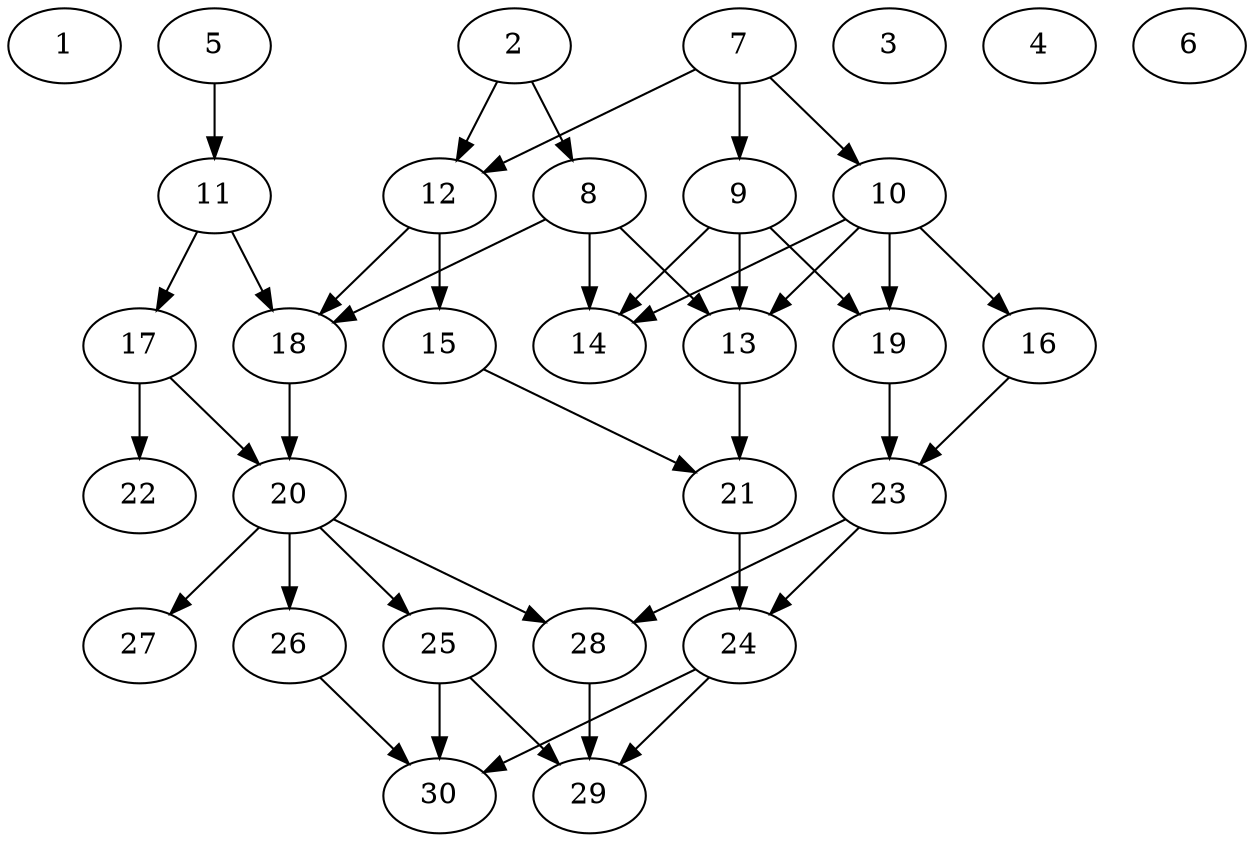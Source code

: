 // DAG automatically generated by daggen at Fri Jul 29 10:40:30 2022
// daggen.exe --dot -n 30 --ccr 0.5 --fat 0.5 --regular 0.5 --density 0.5 -o data\30/random_30_17.gv 
digraph G {
  1 [compute_size="369587243435", trans_size="697303", result_size="0", ram="22511792",alpha="0.02"]
  2 [compute_size="12819302400", trans_size="850498", result_size="1024", ram="32554352",alpha="0.16"]
  2 -> 8 [size ="1024"]
  2 -> 12 [size ="1024"]
  3 [compute_size="1975623680", trans_size="957401", result_size="0", ram="27835616",alpha="0.01"]
  4 [compute_size="782757789696", trans_size="788702", result_size="0", ram="35549696",alpha="0.13"]
  5 [compute_size="156503113728", trans_size="228258", result_size="74752", ram="43384160",alpha="0.09"]
  5 -> 11 [size ="74752"]
  6 [compute_size="8534425600", trans_size="305974", result_size="0", ram="27868880",alpha="0.12"]
  7 [compute_size="782757789696", trans_size="946372", result_size="54272", ram="5364992",alpha="0.13"]
  7 -> 9 [size ="54272"]
  7 -> 10 [size ="54272"]
  7 -> 12 [size ="54272"]
  8 [compute_size="9824153600", trans_size="388613", result_size="1024", ram="4961072",alpha="0.13"]
  8 -> 13 [size ="1024"]
  8 -> 14 [size ="1024"]
  8 -> 18 [size ="1024"]
  9 [compute_size="384565356861", trans_size="548041", result_size="54272", ram="16201136",alpha="0.04"]
  9 -> 13 [size ="54272"]
  9 -> 14 [size ="54272"]
  9 -> 19 [size ="54272"]
  10 [compute_size="618291200", trans_size="707629", result_size="70656", ram="51131504",alpha="0.05"]
  10 -> 13 [size ="70656"]
  10 -> 14 [size ="70656"]
  10 -> 16 [size ="70656"]
  10 -> 19 [size ="70656"]
  11 [compute_size="92814700964", trans_size="689279", result_size="29696", ram="44570576",alpha="0.04"]
  11 -> 17 [size ="29696"]
  11 -> 18 [size ="29696"]
  12 [compute_size="31790432256", trans_size="103356", result_size="70656", ram="40441088",alpha="0.19"]
  12 -> 15 [size ="70656"]
  12 -> 18 [size ="70656"]
  13 [compute_size="137703456768", trans_size="345391", result_size="74752", ram="49289312",alpha="0.19"]
  13 -> 21 [size ="74752"]
  14 [compute_size="1503338496", trans_size="738287", result_size="0", ram="38006480",alpha="0.10"]
  15 [compute_size="4875724800", trans_size="975655", result_size="1024", ram="22610000",alpha="0.17"]
  15 -> 21 [size ="1024"]
  16 [compute_size="7033946112", trans_size="369176", result_size="13312", ram="27865712",alpha="0.00"]
  16 -> 23 [size ="13312"]
  17 [compute_size="368293445632", trans_size="85198", result_size="9216", ram="45372080",alpha="0.04"]
  17 -> 20 [size ="9216"]
  17 -> 22 [size ="9216"]
  18 [compute_size="6799638528", trans_size="661403", result_size="13312", ram="7113728",alpha="0.19"]
  18 -> 20 [size ="13312"]
  19 [compute_size="64136653826", trans_size="322150", result_size="29696", ram="5284208",alpha="0.04"]
  19 -> 23 [size ="29696"]
  20 [compute_size="39377810253", trans_size="283468", result_size="29696", ram="6731984",alpha="0.16"]
  20 -> 25 [size ="29696"]
  20 -> 26 [size ="29696"]
  20 -> 27 [size ="29696"]
  20 -> 28 [size ="29696"]
  21 [compute_size="229832416036", trans_size="1013986", result_size="9216", ram="5078288",alpha="0.06"]
  21 -> 24 [size ="9216"]
  22 [compute_size="7146905600", trans_size="704816", result_size="0", ram="40767392",alpha="0.04"]
  23 [compute_size="231928233984", trans_size="328800", result_size="13312", ram="21778400",alpha="0.05"]
  23 -> 24 [size ="13312"]
  23 -> 28 [size ="13312"]
  24 [compute_size="1352433614159", trans_size="767603", result_size="1024", ram="11393696",alpha="0.16"]
  24 -> 29 [size ="1024"]
  24 -> 30 [size ="1024"]
  25 [compute_size="108904062967", trans_size="106393", result_size="29696", ram="51481568",alpha="0.15"]
  25 -> 29 [size ="29696"]
  25 -> 30 [size ="29696"]
  26 [compute_size="66997582744", trans_size="622752", result_size="29696", ram="38638496",alpha="0.17"]
  26 -> 30 [size ="29696"]
  27 [compute_size="410594260088", trans_size="690942", result_size="0", ram="27553664",alpha="0.15"]
  28 [compute_size="368293445632", trans_size="528444", result_size="9216", ram="48562256",alpha="0.04"]
  28 -> 29 [size ="9216"]
  29 [compute_size="134217728000", trans_size="855741", result_size="0", ram="19933040",alpha="0.06"]
  30 [compute_size="24312152064", trans_size="436630", result_size="0", ram="22887200",alpha="0.18"]
}
